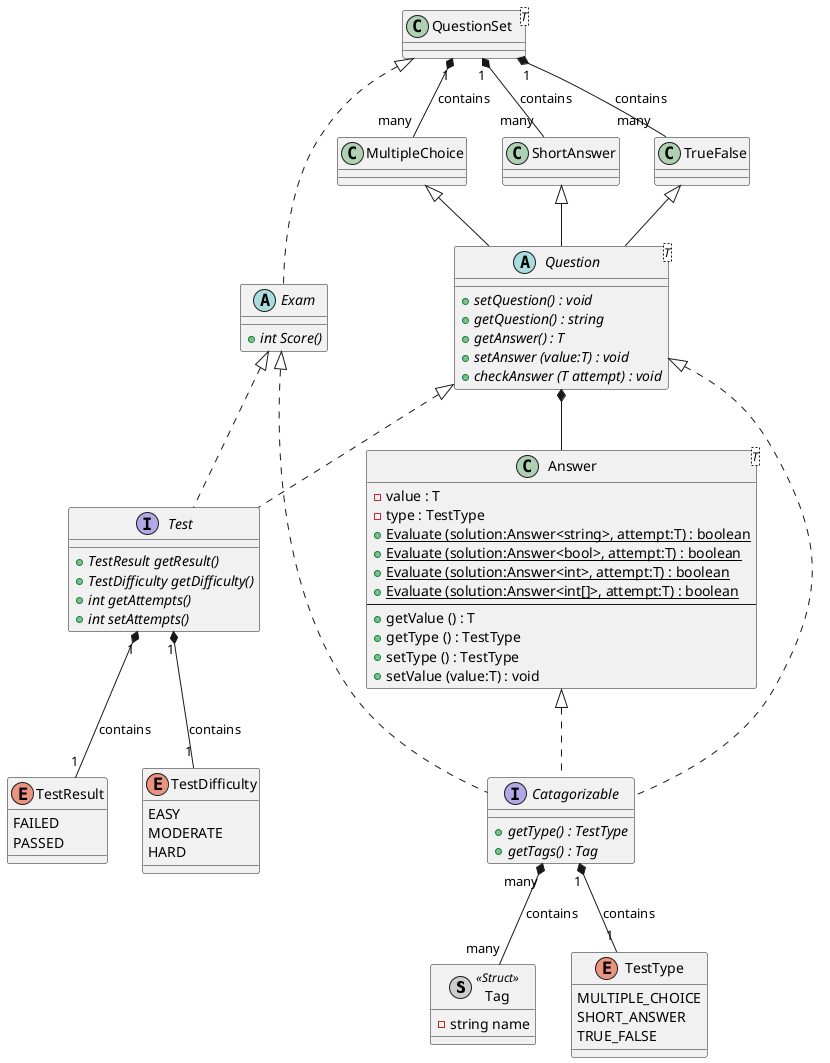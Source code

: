 @startuml quizr


class Tag << (S,#cccccc) Struct >>
class Tag {
    - string name
}

interface Test {
    + {abstract} TestResult getResult()
    + {abstract} TestDifficulty getDifficulty()
    + {abstract} int getAttempts()
    + {abstract} int setAttempts()
}

Test "1" *-- "1" TestDifficulty : contains
enum TestDifficulty {
    EASY
    MODERATE
    HARD
}

Test "1" *-- "1" TestResult : contains
enum TestResult {
    FAILED
    PASSED
}

Catagorizable "1" *-- "1" TestType : contains
Catagorizable "many" *-- "many" Tag :  contains
interface Catagorizable {
    + {abstract} getType() : TestType
    + {abstract} getTags() : Tag
}

Question <|.. Test
abstract Question <T> {
    + {abstract} setQuestion() : void
    + {abstract} getQuestion() : string
    + {abstract} getAnswer() : T
    + {abstract} setAnswer (value:T) : void
    + {abstract} checkAnswer (T attempt) : void
}


enum TestType {
    MULTIPLE_CHOICE
    SHORT_ANSWER
    TRUE_FALSE
}
Question       <|..Catagorizable
MultipleChoice <|--Question
ShortAnswer    <|--Question
TrueFalse      <|--Question

class ShortAnswer {

}
class TrueFalse {

}

Exam <|.. Catagorizable
Exam <|.. Test
abstract Exam {
    + {abstract} int Score()
}

class QuestionSet<T> {

}

QuestionSet "1" *-- "many" TrueFalse: contains
QuestionSet "1" *-- "many" ShortAnswer: contains
QuestionSet "1" *-- "many" MultipleChoice: contains
QuestionSet <|.. Exam

Question *-- Answer
Answer <|.. Catagorizable
class Answer<T> {
    - value : T
    - type : TestType
    + {static} Evaluate (solution:Answer<string>, attempt:T) : boolean
    + {static} Evaluate (solution:Answer<bool>, attempt:T) : boolean
    + {static} Evaluate (solution:Answer<int>, attempt:T) : boolean
    + {static} Evaluate (solution:Answer<int[]>, attempt:T) : boolean
    --
    + getValue () : T
    + getType () : TestType
    + setType () : TestType
    + setValue (value:T) : void
}

@enduml